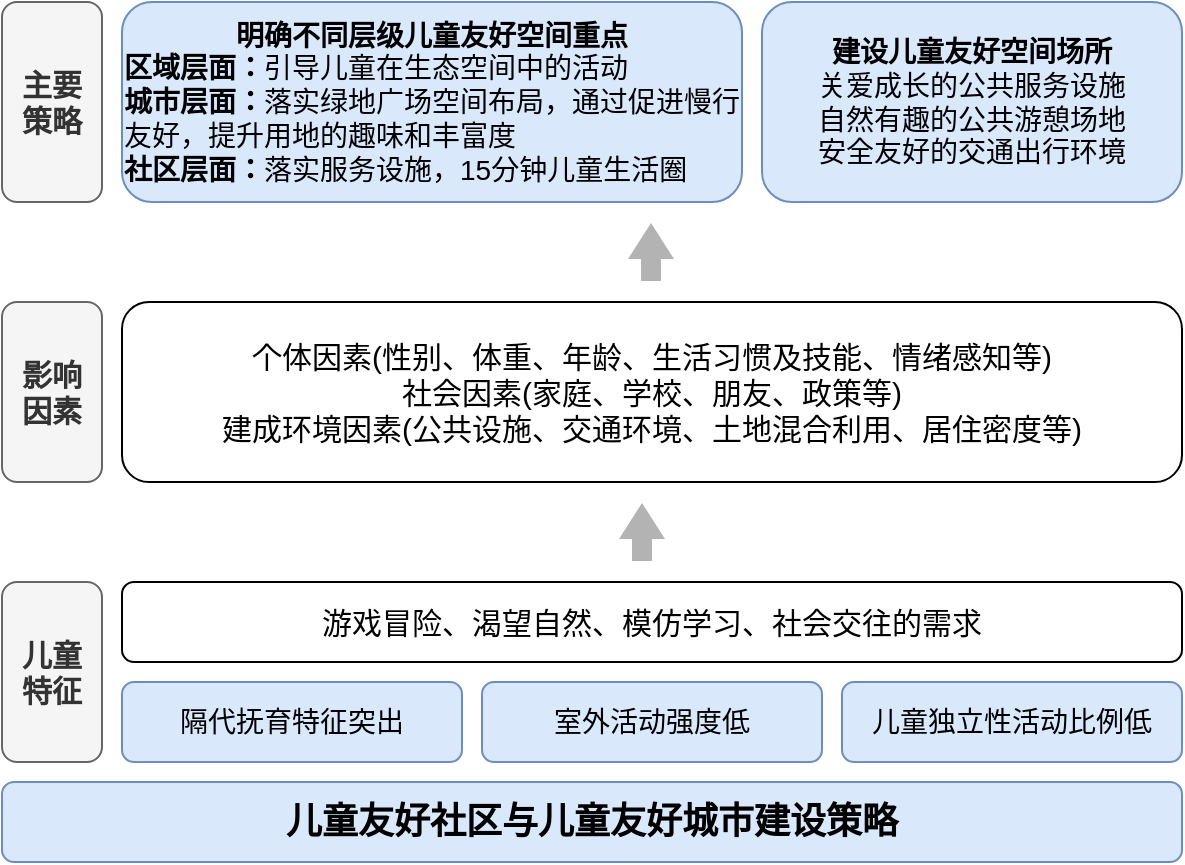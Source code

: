 <mxfile version="24.4.4" type="github">
  <diagram name="第 1 页" id="YX6TtRrEw54g6FehLW0k">
    <mxGraphModel dx="1150" dy="970" grid="1" gridSize="10" guides="1" tooltips="1" connect="1" arrows="1" fold="1" page="1" pageScale="1" pageWidth="827" pageHeight="1169" math="0" shadow="0">
      <root>
        <mxCell id="0" />
        <mxCell id="1" parent="0" />
        <mxCell id="2F5P0GONSD7EE94Xz2q1-1" value="&lt;font style=&quot;font-size: 15px;&quot;&gt;主要&lt;/font&gt;&lt;div&gt;&lt;font style=&quot;font-size: 15px;&quot;&gt;策略&lt;/font&gt;&lt;/div&gt;" style="rounded=1;whiteSpace=wrap;html=1;fillColor=#f5f5f5;fontColor=#333333;strokeColor=#666666;fontStyle=1;fontSize=15;" vertex="1" parent="1">
          <mxGeometry x="20" y="80" width="50" height="100" as="geometry" />
        </mxCell>
        <mxCell id="2F5P0GONSD7EE94Xz2q1-2" value="&lt;font style=&quot;font-size: 15px;&quot;&gt;影响&lt;/font&gt;&lt;div&gt;&lt;font style=&quot;font-size: 15px;&quot;&gt;因素&lt;/font&gt;&lt;/div&gt;" style="rounded=1;whiteSpace=wrap;html=1;fillColor=#f5f5f5;fontColor=#333333;strokeColor=#666666;fontStyle=1;fontSize=15;" vertex="1" parent="1">
          <mxGeometry x="20" y="230" width="50" height="90" as="geometry" />
        </mxCell>
        <mxCell id="2F5P0GONSD7EE94Xz2q1-3" value="&lt;font style=&quot;font-size: 15px;&quot;&gt;儿童&lt;/font&gt;&lt;div&gt;&lt;font style=&quot;font-size: 15px;&quot;&gt;特征&lt;/font&gt;&lt;/div&gt;" style="rounded=1;whiteSpace=wrap;html=1;fillColor=#f5f5f5;fontColor=#333333;strokeColor=#666666;fontStyle=1;fontSize=15;" vertex="1" parent="1">
          <mxGeometry x="20" y="370" width="50" height="90" as="geometry" />
        </mxCell>
        <mxCell id="2F5P0GONSD7EE94Xz2q1-4" value="&lt;font style=&quot;font-size: 18px;&quot;&gt;&lt;b&gt;儿童友好社区与儿童友好城市建设策略&lt;/b&gt;&lt;/font&gt;" style="rounded=1;whiteSpace=wrap;html=1;fillColor=#dae8fc;strokeColor=#6c8ebf;" vertex="1" parent="1">
          <mxGeometry x="20" y="470" width="590" height="40" as="geometry" />
        </mxCell>
        <mxCell id="2F5P0GONSD7EE94Xz2q1-5" value="&lt;font style=&quot;font-size: 14px;&quot;&gt;隔代抚育特征突出&lt;/font&gt;" style="rounded=1;whiteSpace=wrap;html=1;fillColor=#dae8fc;strokeColor=#6c8ebf;fontSize=14;" vertex="1" parent="1">
          <mxGeometry x="80" y="420" width="170" height="40" as="geometry" />
        </mxCell>
        <mxCell id="2F5P0GONSD7EE94Xz2q1-6" value="&lt;font style=&quot;font-size: 14px;&quot;&gt;室外活动强度低&lt;/font&gt;" style="rounded=1;whiteSpace=wrap;html=1;fillColor=#dae8fc;strokeColor=#6c8ebf;fontSize=14;" vertex="1" parent="1">
          <mxGeometry x="260" y="420" width="170" height="40" as="geometry" />
        </mxCell>
        <mxCell id="2F5P0GONSD7EE94Xz2q1-7" value="&lt;font style=&quot;font-size: 14px;&quot;&gt;儿童独立性活动比例低&lt;/font&gt;" style="rounded=1;whiteSpace=wrap;html=1;fillColor=#dae8fc;strokeColor=#6c8ebf;fontSize=14;" vertex="1" parent="1">
          <mxGeometry x="440" y="420" width="170" height="40" as="geometry" />
        </mxCell>
        <mxCell id="2F5P0GONSD7EE94Xz2q1-8" value="&lt;font style=&quot;font-size: 15px; font-weight: normal;&quot;&gt;游戏冒险、渴望自然、模仿学习、社会交往的需求&lt;/font&gt;" style="rounded=1;whiteSpace=wrap;html=1;fontStyle=1;fontSize=15;" vertex="1" parent="1">
          <mxGeometry x="80" y="370" width="530" height="40" as="geometry" />
        </mxCell>
        <mxCell id="2F5P0GONSD7EE94Xz2q1-9" value="&lt;font style=&quot;font-size: 15px; font-weight: normal;&quot;&gt;个体因素(性别、体重、年龄、生活习惯及技能、情绪感知等)&lt;/font&gt;&lt;div&gt;&lt;font style=&quot;font-size: 15px; font-weight: normal;&quot;&gt;社会因素(家庭、学校、朋友、政策等)&lt;/font&gt;&lt;/div&gt;&lt;div&gt;&lt;font style=&quot;font-size: 15px; font-weight: normal;&quot;&gt;建成环境因素(公共设施、交通环境、土地混合利用、居住密度等)&lt;/font&gt;&lt;/div&gt;" style="rounded=1;whiteSpace=wrap;html=1;fontStyle=1;fontSize=15;" vertex="1" parent="1">
          <mxGeometry x="80" y="230" width="530" height="90" as="geometry" />
        </mxCell>
        <mxCell id="2F5P0GONSD7EE94Xz2q1-10" value="" style="shape=flexArrow;endArrow=classic;html=1;rounded=0;endWidth=12;endSize=5.67;fillColor=#B3B3B3;strokeColor=none;" edge="1" parent="1">
          <mxGeometry width="50" height="50" relative="1" as="geometry">
            <mxPoint x="340" y="360" as="sourcePoint" />
            <mxPoint x="340" y="330" as="targetPoint" />
          </mxGeometry>
        </mxCell>
        <mxCell id="2F5P0GONSD7EE94Xz2q1-11" value="" style="shape=flexArrow;endArrow=classic;html=1;rounded=0;endWidth=12;endSize=5.67;fillColor=#B3B3B3;strokeColor=none;" edge="1" parent="1">
          <mxGeometry width="50" height="50" relative="1" as="geometry">
            <mxPoint x="344.5" y="220" as="sourcePoint" />
            <mxPoint x="344.5" y="190" as="targetPoint" />
          </mxGeometry>
        </mxCell>
        <mxCell id="2F5P0GONSD7EE94Xz2q1-12" value="&lt;font style=&quot;font-size: 14px;&quot;&gt;&lt;b&gt;明确不同层级儿童友好空间重点&lt;/b&gt;&lt;/font&gt;&lt;div style=&quot;text-align: left;&quot;&gt;&lt;font style=&quot;font-size: 14px;&quot;&gt;&lt;b&gt;区域层面：&lt;/b&gt;引导儿童在生态空间中的活动&lt;/font&gt;&lt;/div&gt;&lt;div style=&quot;text-align: left;&quot;&gt;&lt;font style=&quot;font-size: 14px;&quot;&gt;&lt;b&gt;城市层面：&lt;/b&gt;落实绿地广场空间布局，通过促进慢行友好，提升用地的趣味和丰富度&lt;/font&gt;&lt;/div&gt;&lt;div style=&quot;text-align: left;&quot;&gt;&lt;font style=&quot;font-size: 14px;&quot;&gt;&lt;b&gt;社区层面：&lt;/b&gt;落实服务设施，15分钟儿童生活圈&lt;/font&gt;&lt;/div&gt;" style="rounded=1;whiteSpace=wrap;html=1;fillColor=#dae8fc;strokeColor=#6c8ebf;fontSize=14;" vertex="1" parent="1">
          <mxGeometry x="80" y="80" width="310" height="100" as="geometry" />
        </mxCell>
        <mxCell id="2F5P0GONSD7EE94Xz2q1-14" value="&lt;b&gt;建设儿童友好空间场所&lt;/b&gt;&lt;div&gt;关爱成长的公共服务设施&lt;/div&gt;&lt;div&gt;自然有趣的公共游憩场地&lt;/div&gt;&lt;div&gt;安全友好的交通出行环境&lt;br&gt;&lt;/div&gt;" style="rounded=1;whiteSpace=wrap;html=1;fillColor=#dae8fc;strokeColor=#6c8ebf;fontSize=14;" vertex="1" parent="1">
          <mxGeometry x="400" y="80" width="210" height="100" as="geometry" />
        </mxCell>
      </root>
    </mxGraphModel>
  </diagram>
</mxfile>
